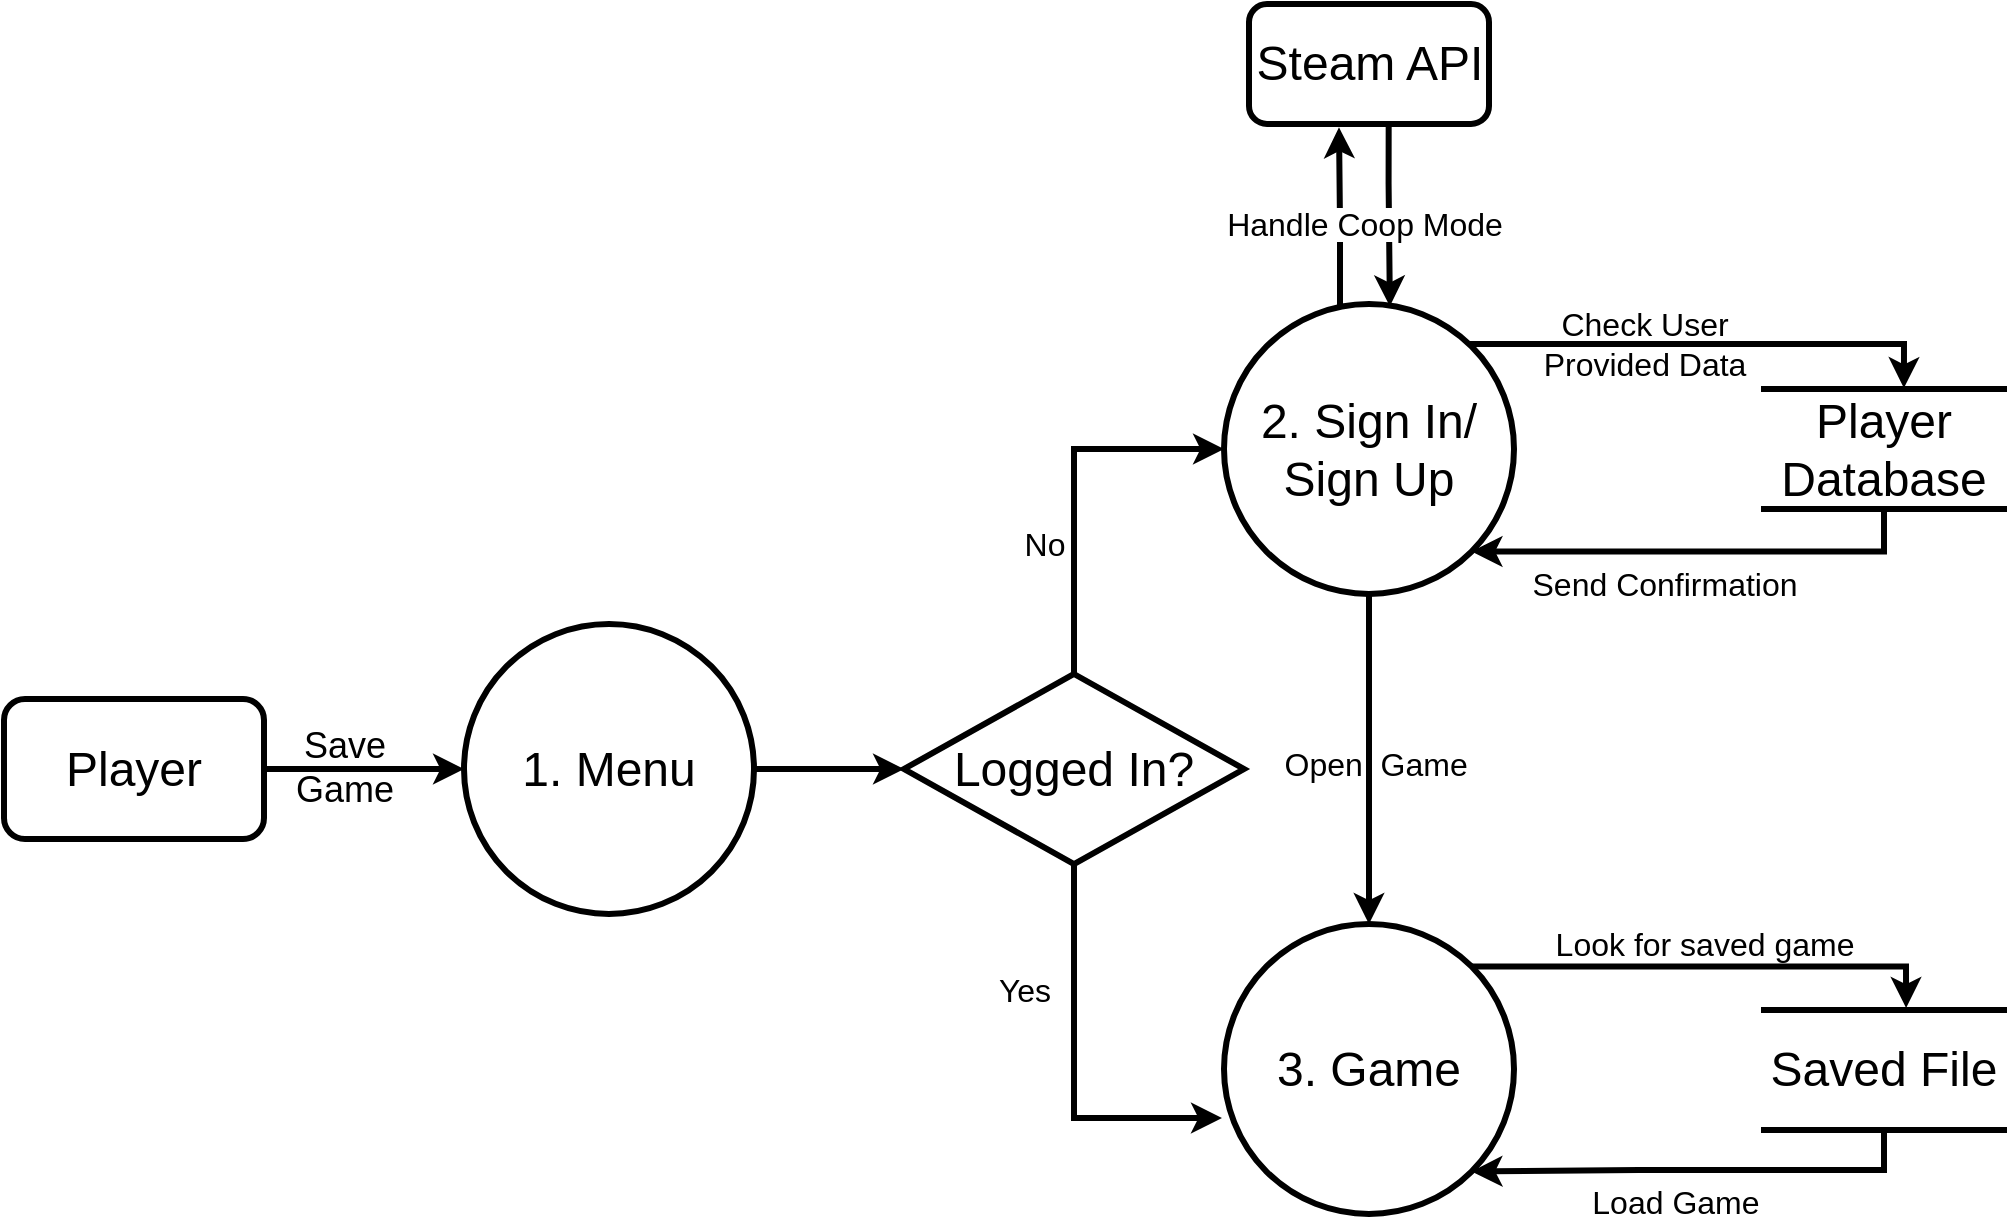 <mxfile version="16.6.6" type="github">
  <diagram id="5Wje9K0xAD9k6Xcyfqx2" name="Page-1">
    <mxGraphModel dx="1175" dy="1850" grid="1" gridSize="10" guides="1" tooltips="1" connect="1" arrows="1" fold="1" page="1" pageScale="1" pageWidth="850" pageHeight="1100" math="0" shadow="0">
      <root>
        <mxCell id="0" />
        <mxCell id="1" parent="0" />
        <mxCell id="6Uv2s3gWY1HWCF7CFjjz-1" style="edgeStyle=orthogonalEdgeStyle;rounded=0;orthogonalLoop=1;jettySize=auto;html=1;entryX=0;entryY=0.5;entryDx=0;entryDy=0;fontSize=24;strokeWidth=3;" edge="1" parent="1" source="6Uv2s3gWY1HWCF7CFjjz-2" target="6Uv2s3gWY1HWCF7CFjjz-4">
          <mxGeometry relative="1" as="geometry" />
        </mxCell>
        <mxCell id="6Uv2s3gWY1HWCF7CFjjz-2" value="&lt;font style=&quot;font-size: 24px&quot;&gt;Player&lt;/font&gt;" style="rounded=1;whiteSpace=wrap;html=1;strokeWidth=3;" vertex="1" parent="1">
          <mxGeometry x="10" y="167.5" width="130" height="70" as="geometry" />
        </mxCell>
        <mxCell id="6Uv2s3gWY1HWCF7CFjjz-3" style="edgeStyle=orthogonalEdgeStyle;rounded=0;orthogonalLoop=1;jettySize=auto;html=1;entryX=0;entryY=0.5;entryDx=0;entryDy=0;fontSize=24;strokeWidth=3;" edge="1" parent="1" source="6Uv2s3gWY1HWCF7CFjjz-4" target="6Uv2s3gWY1HWCF7CFjjz-7">
          <mxGeometry relative="1" as="geometry" />
        </mxCell>
        <mxCell id="6Uv2s3gWY1HWCF7CFjjz-4" value="1. Menu" style="ellipse;whiteSpace=wrap;html=1;aspect=fixed;fontSize=24;strokeWidth=3;" vertex="1" parent="1">
          <mxGeometry x="240" y="130" width="145" height="145" as="geometry" />
        </mxCell>
        <mxCell id="6Uv2s3gWY1HWCF7CFjjz-5" style="edgeStyle=orthogonalEdgeStyle;rounded=0;orthogonalLoop=1;jettySize=auto;html=1;fontSize=24;strokeWidth=3;entryX=0;entryY=0.5;entryDx=0;entryDy=0;" edge="1" parent="1" source="6Uv2s3gWY1HWCF7CFjjz-7" target="6Uv2s3gWY1HWCF7CFjjz-10">
          <mxGeometry relative="1" as="geometry" />
        </mxCell>
        <mxCell id="6Uv2s3gWY1HWCF7CFjjz-6" style="edgeStyle=orthogonalEdgeStyle;rounded=0;orthogonalLoop=1;jettySize=auto;html=1;entryX=-0.007;entryY=0.669;entryDx=0;entryDy=0;entryPerimeter=0;fontSize=24;strokeWidth=3;" edge="1" parent="1" source="6Uv2s3gWY1HWCF7CFjjz-7" target="6Uv2s3gWY1HWCF7CFjjz-13">
          <mxGeometry relative="1" as="geometry" />
        </mxCell>
        <mxCell id="6Uv2s3gWY1HWCF7CFjjz-7" value="Logged In?" style="rhombus;whiteSpace=wrap;html=1;fontSize=24;strokeWidth=3;" vertex="1" parent="1">
          <mxGeometry x="460" y="155" width="170" height="95" as="geometry" />
        </mxCell>
        <mxCell id="6Uv2s3gWY1HWCF7CFjjz-8" style="edgeStyle=orthogonalEdgeStyle;rounded=0;orthogonalLoop=1;jettySize=auto;html=1;fontSize=24;strokeWidth=3;" edge="1" parent="1" source="6Uv2s3gWY1HWCF7CFjjz-10" target="6Uv2s3gWY1HWCF7CFjjz-13">
          <mxGeometry relative="1" as="geometry" />
        </mxCell>
        <mxCell id="6Uv2s3gWY1HWCF7CFjjz-9" style="edgeStyle=orthogonalEdgeStyle;rounded=0;orthogonalLoop=1;jettySize=auto;html=1;entryX=0.583;entryY=-0.008;entryDx=0;entryDy=0;entryPerimeter=0;fontSize=24;strokeWidth=3;exitX=1;exitY=0;exitDx=0;exitDy=0;" edge="1" parent="1" source="6Uv2s3gWY1HWCF7CFjjz-10" target="6Uv2s3gWY1HWCF7CFjjz-17">
          <mxGeometry relative="1" as="geometry">
            <Array as="points">
              <mxPoint x="740" y="-9" />
              <mxPoint x="740" y="-10" />
              <mxPoint x="960" y="-10" />
            </Array>
          </mxGeometry>
        </mxCell>
        <mxCell id="6Uv2s3gWY1HWCF7CFjjz-34" value="" style="edgeStyle=orthogonalEdgeStyle;rounded=0;orthogonalLoop=1;jettySize=auto;html=1;entryX=0.375;entryY=1.028;entryDx=0;entryDy=0;fontSize=16;strokeWidth=3;exitX=0.4;exitY=0.008;exitDx=0;exitDy=0;exitPerimeter=0;entryPerimeter=0;" edge="1" parent="1">
          <mxGeometry relative="1" as="geometry">
            <mxPoint x="678" y="-28.84" as="sourcePoint" />
            <mxPoint x="677.5" y="-118.32" as="targetPoint" />
            <Array as="points">
              <mxPoint x="678" y="-70" />
            </Array>
          </mxGeometry>
        </mxCell>
        <mxCell id="6Uv2s3gWY1HWCF7CFjjz-10" value="2. Sign In/ Sign Up" style="ellipse;whiteSpace=wrap;html=1;aspect=fixed;fontSize=24;strokeWidth=3;" vertex="1" parent="1">
          <mxGeometry x="620" y="-30" width="145" height="145" as="geometry" />
        </mxCell>
        <mxCell id="6Uv2s3gWY1HWCF7CFjjz-12" style="edgeStyle=orthogonalEdgeStyle;rounded=0;orthogonalLoop=1;jettySize=auto;html=1;entryX=0.592;entryY=-0.017;entryDx=0;entryDy=0;entryPerimeter=0;fontSize=24;strokeWidth=3;exitX=1;exitY=0;exitDx=0;exitDy=0;" edge="1" parent="1" source="6Uv2s3gWY1HWCF7CFjjz-13" target="6Uv2s3gWY1HWCF7CFjjz-19">
          <mxGeometry relative="1" as="geometry" />
        </mxCell>
        <mxCell id="6Uv2s3gWY1HWCF7CFjjz-13" value="3. Game" style="ellipse;whiteSpace=wrap;html=1;aspect=fixed;fontSize=24;strokeWidth=3;" vertex="1" parent="1">
          <mxGeometry x="620" y="280" width="145" height="145" as="geometry" />
        </mxCell>
        <mxCell id="6Uv2s3gWY1HWCF7CFjjz-31" style="edgeStyle=orthogonalEdgeStyle;rounded=0;orthogonalLoop=1;jettySize=auto;html=1;fontSize=16;strokeWidth=3;exitX=0.582;exitY=0.992;exitDx=0;exitDy=0;entryX=0.572;entryY=0.008;entryDx=0;entryDy=0;entryPerimeter=0;exitPerimeter=0;" edge="1" parent="1" source="6Uv2s3gWY1HWCF7CFjjz-15" target="6Uv2s3gWY1HWCF7CFjjz-10">
          <mxGeometry relative="1" as="geometry">
            <Array as="points">
              <mxPoint x="702" y="-90" />
              <mxPoint x="703" y="-90" />
            </Array>
          </mxGeometry>
        </mxCell>
        <mxCell id="6Uv2s3gWY1HWCF7CFjjz-15" value="Steam API" style="rounded=1;whiteSpace=wrap;html=1;fontSize=24;strokeWidth=3;" vertex="1" parent="1">
          <mxGeometry x="632.5" y="-180" width="120" height="60" as="geometry" />
        </mxCell>
        <mxCell id="6Uv2s3gWY1HWCF7CFjjz-16" style="edgeStyle=orthogonalEdgeStyle;rounded=0;orthogonalLoop=1;jettySize=auto;html=1;entryX=1;entryY=1;entryDx=0;entryDy=0;fontSize=24;strokeWidth=3;exitX=0.5;exitY=1;exitDx=0;exitDy=0;" edge="1" parent="1" source="6Uv2s3gWY1HWCF7CFjjz-17" target="6Uv2s3gWY1HWCF7CFjjz-10">
          <mxGeometry relative="1" as="geometry" />
        </mxCell>
        <mxCell id="6Uv2s3gWY1HWCF7CFjjz-26" value="&lt;div&gt;Send Confirmation&lt;br&gt;&lt;/div&gt;" style="edgeLabel;html=1;align=center;verticalAlign=middle;resizable=0;points=[];fontSize=16;" vertex="1" connectable="0" parent="6Uv2s3gWY1HWCF7CFjjz-16">
          <mxGeometry x="0.198" y="-2" relative="1" as="geometry">
            <mxPoint x="5" y="18" as="offset" />
          </mxGeometry>
        </mxCell>
        <mxCell id="6Uv2s3gWY1HWCF7CFjjz-17" value="&lt;div&gt;Player&lt;/div&gt;&lt;div&gt;Database&lt;br&gt;&lt;/div&gt;" style="shape=partialRectangle;whiteSpace=wrap;html=1;left=0;right=0;fillColor=none;fontSize=24;strokeWidth=3;" vertex="1" parent="1">
          <mxGeometry x="890" y="12.5" width="120" height="60" as="geometry" />
        </mxCell>
        <mxCell id="6Uv2s3gWY1HWCF7CFjjz-18" style="edgeStyle=orthogonalEdgeStyle;rounded=0;orthogonalLoop=1;jettySize=auto;html=1;entryX=1;entryY=1;entryDx=0;entryDy=0;fontSize=24;strokeWidth=3;exitX=0.5;exitY=1;exitDx=0;exitDy=0;" edge="1" parent="1" source="6Uv2s3gWY1HWCF7CFjjz-19" target="6Uv2s3gWY1HWCF7CFjjz-13">
          <mxGeometry relative="1" as="geometry" />
        </mxCell>
        <mxCell id="6Uv2s3gWY1HWCF7CFjjz-19" value="Saved File" style="shape=partialRectangle;whiteSpace=wrap;html=1;left=0;right=0;fillColor=none;fontSize=24;strokeWidth=3;" vertex="1" parent="1">
          <mxGeometry x="890" y="323" width="120" height="60" as="geometry" />
        </mxCell>
        <mxCell id="6Uv2s3gWY1HWCF7CFjjz-21" value="&lt;div&gt;Save&lt;/div&gt;&lt;div&gt;Game&lt;br&gt;&lt;/div&gt;" style="text;html=1;align=center;verticalAlign=middle;resizable=0;points=[];autosize=1;strokeColor=none;fillColor=none;fontSize=18;" vertex="1" parent="1">
          <mxGeometry x="150" y="177" width="60" height="50" as="geometry" />
        </mxCell>
        <mxCell id="6Uv2s3gWY1HWCF7CFjjz-22" value="No" style="text;html=1;align=center;verticalAlign=middle;resizable=0;points=[];autosize=1;strokeColor=none;fillColor=none;fontSize=16;" vertex="1" parent="1">
          <mxGeometry x="510" y="80" width="40" height="20" as="geometry" />
        </mxCell>
        <mxCell id="6Uv2s3gWY1HWCF7CFjjz-23" value="Yes" style="text;html=1;align=center;verticalAlign=middle;resizable=0;points=[];autosize=1;strokeColor=none;fillColor=none;fontSize=16;" vertex="1" parent="1">
          <mxGeometry x="500" y="303" width="40" height="20" as="geometry" />
        </mxCell>
        <mxCell id="6Uv2s3gWY1HWCF7CFjjz-24" value="Open&amp;nbsp; Game&amp;nbsp;&amp;nbsp; " style="text;html=1;align=center;verticalAlign=middle;resizable=0;points=[];autosize=1;strokeColor=none;fillColor=none;fontSize=16;" vertex="1" parent="1">
          <mxGeometry x="640" y="190" width="120" height="20" as="geometry" />
        </mxCell>
        <mxCell id="6Uv2s3gWY1HWCF7CFjjz-25" value="&lt;div&gt;Check User &lt;br&gt;&lt;/div&gt;&lt;div&gt;Provided Data&lt;/div&gt;" style="text;html=1;align=center;verticalAlign=middle;resizable=0;points=[];autosize=1;strokeColor=none;fillColor=none;fontSize=16;" vertex="1" parent="1">
          <mxGeometry x="770" y="-30" width="120" height="40" as="geometry" />
        </mxCell>
        <mxCell id="6Uv2s3gWY1HWCF7CFjjz-27" value="Look for saved game" style="text;html=1;align=center;verticalAlign=middle;resizable=0;points=[];autosize=1;strokeColor=none;fillColor=none;fontSize=16;" vertex="1" parent="1">
          <mxGeometry x="780" y="280" width="160" height="20" as="geometry" />
        </mxCell>
        <mxCell id="6Uv2s3gWY1HWCF7CFjjz-28" value="&amp;nbsp;&amp;nbsp;&amp;nbsp;&amp;nbsp;&amp;nbsp;&amp;nbsp;&amp;nbsp;&amp;nbsp;&amp;nbsp;&amp;nbsp;&amp;nbsp;&amp;nbsp;&amp;nbsp;&amp;nbsp;&amp;nbsp;&amp;nbsp;&amp;nbsp;&amp;nbsp;&amp;nbsp; Load Game" style="text;html=1;align=center;verticalAlign=middle;resizable=0;points=[];autosize=1;strokeColor=none;fillColor=none;fontSize=16;" vertex="1" parent="1">
          <mxGeometry x="706" y="409" width="190" height="20" as="geometry" />
        </mxCell>
        <mxCell id="6Uv2s3gWY1HWCF7CFjjz-36" value="&lt;span style=&quot;background-color: rgb(255 , 255 , 255)&quot;&gt;Handle Coop Mode&lt;/span&gt;" style="text;html=1;align=center;verticalAlign=middle;resizable=0;points=[];autosize=1;strokeColor=none;fillColor=none;fontSize=16;" vertex="1" parent="1">
          <mxGeometry x="615" y="-80" width="150" height="20" as="geometry" />
        </mxCell>
      </root>
    </mxGraphModel>
  </diagram>
</mxfile>

